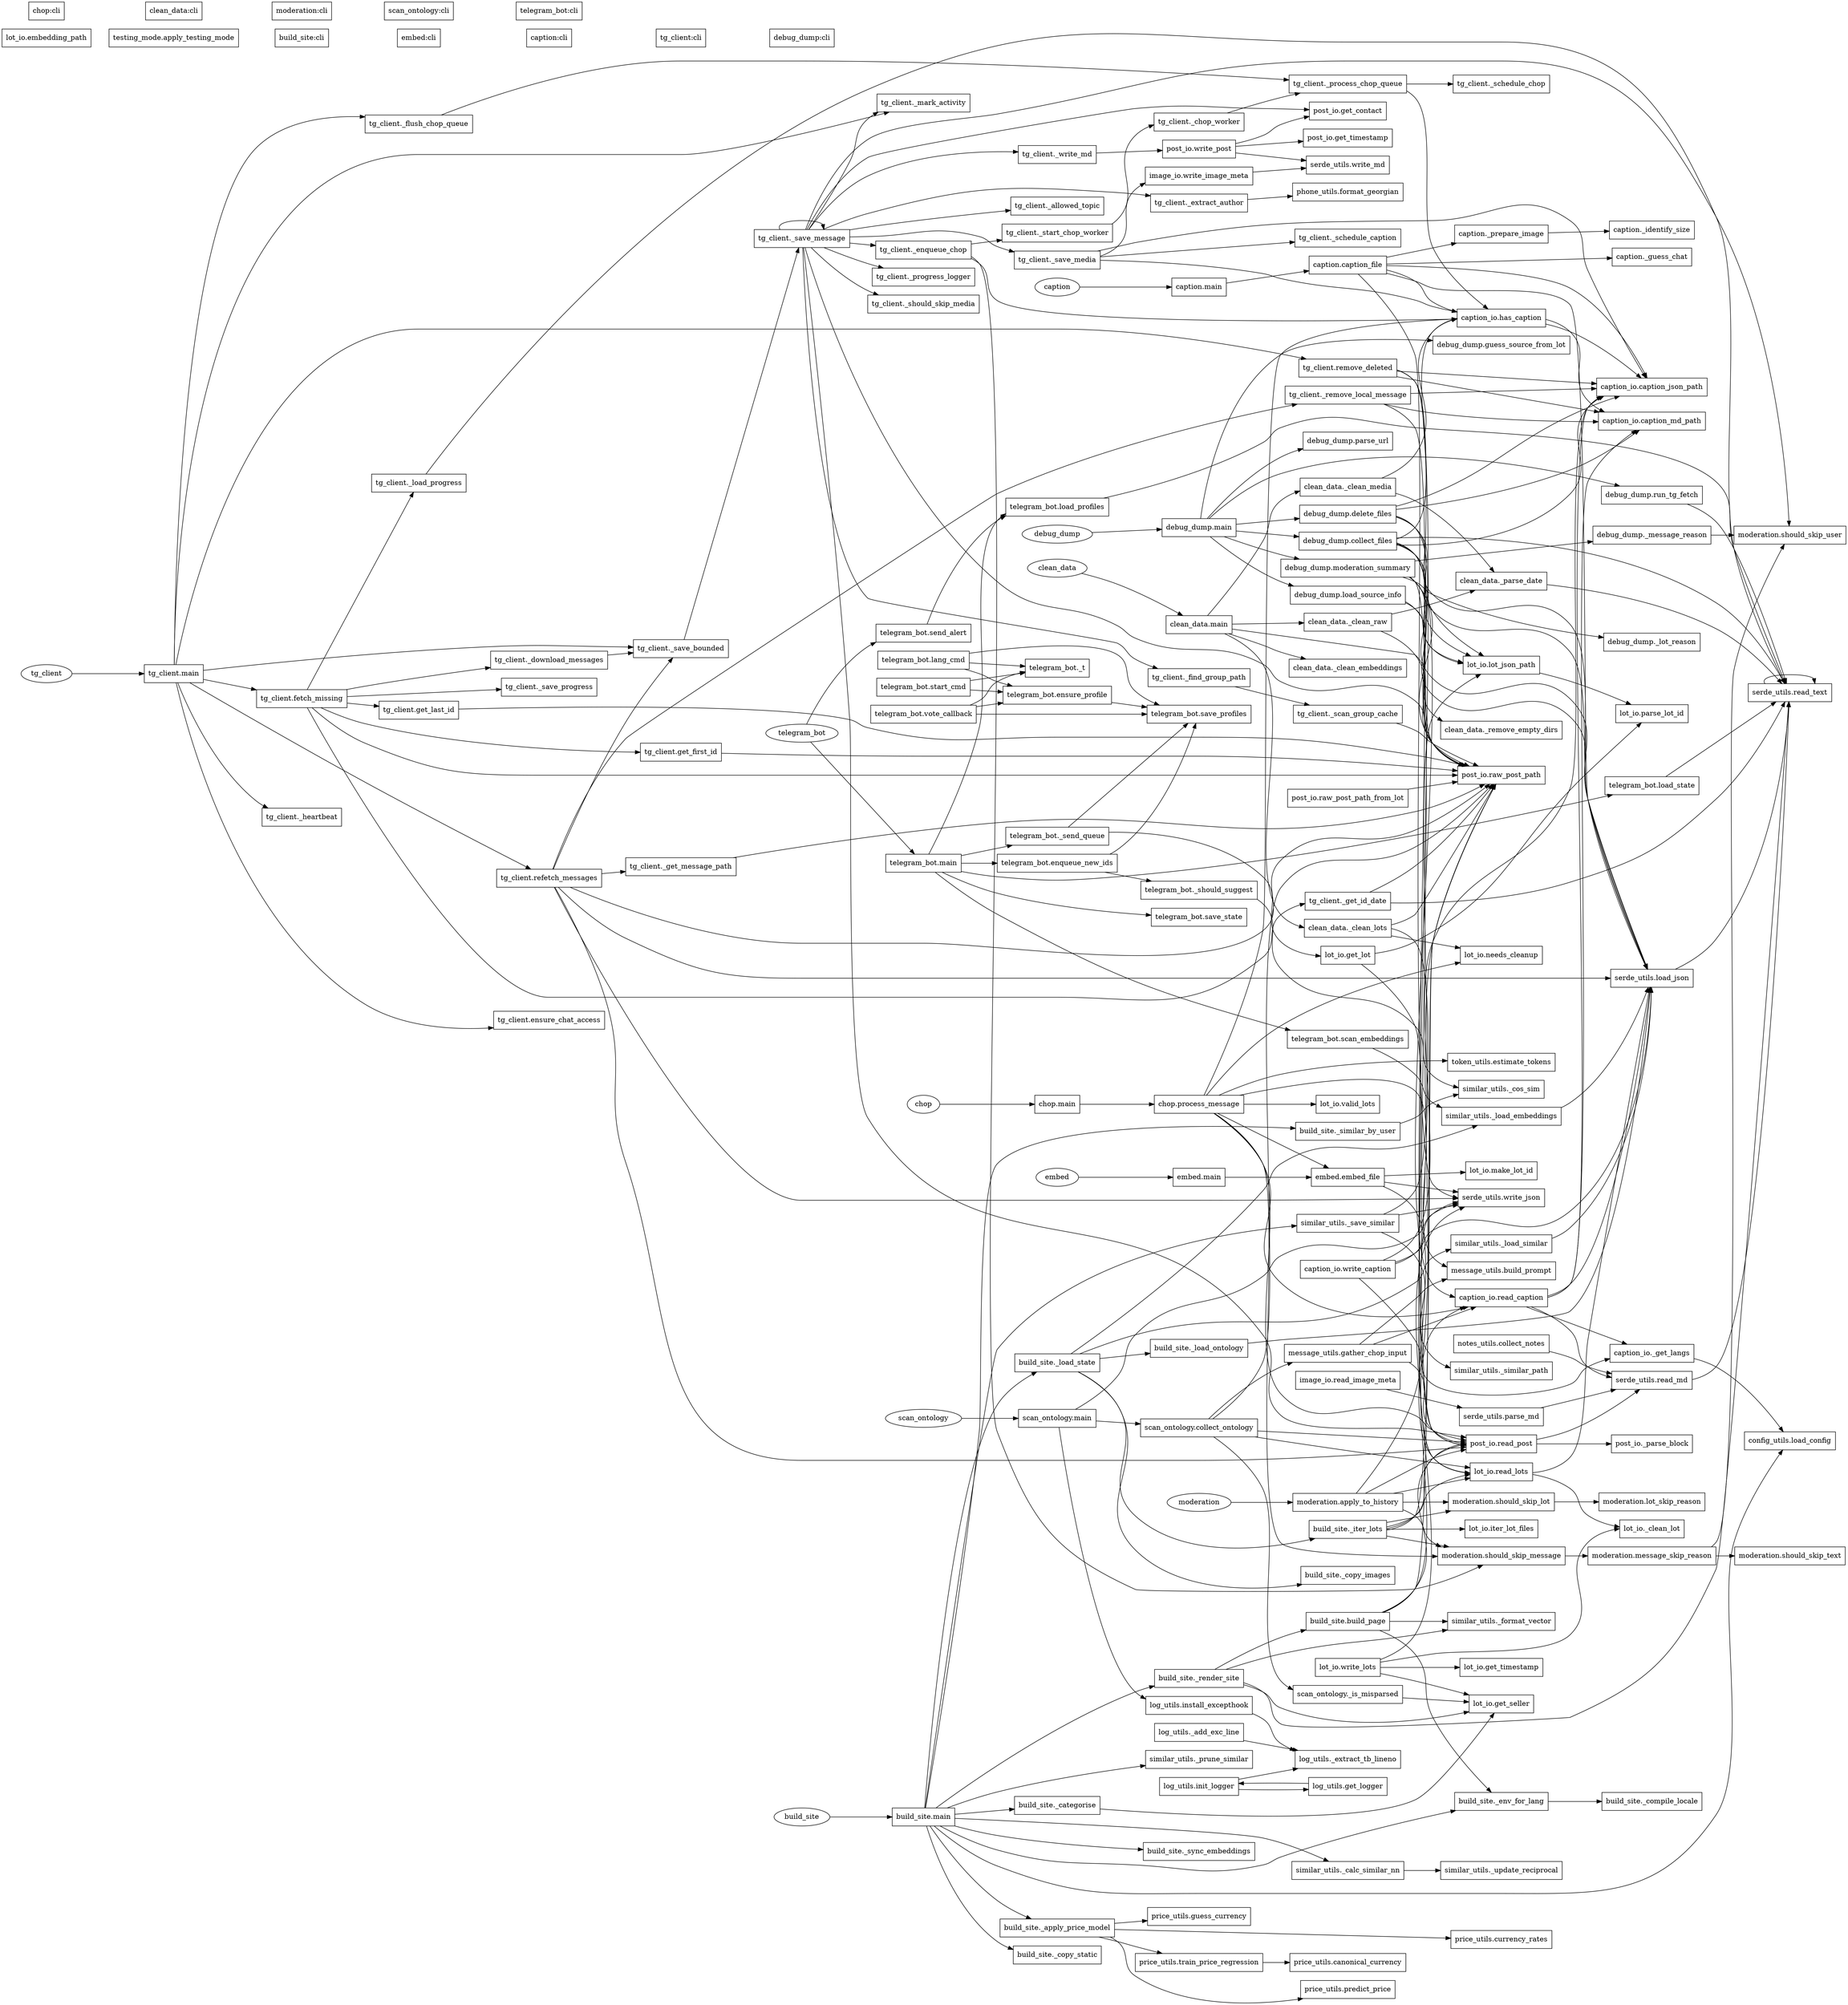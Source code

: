 digraph callgraph {
	graph [rankdir=LR];
	"message_utils.build_prompt"	[shape=box,
		tooltip="Return prompt combining message text with captioned file names."];
	"message_utils.gather_chop_input"	[shape=box,
		tooltip="Return the exact text fed to the lot parser for ``msg_path``."];
	"message_utils.gather_chop_input" -> "message_utils.build_prompt";
	"caption_io.read_caption"	[shape=box,
		tooltip="Return caption for ``image`` in ``lang`` or empty string when missing."];
	"message_utils.gather_chop_input" -> "caption_io.read_caption";
	"post_io.read_post"	[shape=box,
		tooltip="Return metadata dictionary and body text for ``path``."];
	"message_utils.gather_chop_input" -> "post_io.read_post";
	"serde_utils.read_text"	[shape=box,
		tooltip="Return file contents as UTF-8 or empty string when missing."];
	"serde_utils.read_text" -> "serde_utils.read_text";
	"serde_utils.read_md"	[shape=box,
		tooltip="Alias for :func:`read_text` used for Markdown files."];
	"serde_utils.read_md" -> "serde_utils.read_text";
	"serde_utils.write_md"	[shape=box,
		tooltip="Write ``text`` to ``path`` ensuring a trailing newline."];
	"serde_utils.parse_md"	[shape=box,
		tooltip="Return metadata dictionary and body text from ``path``."];
	"serde_utils.parse_md" -> "serde_utils.read_md";
	"serde_utils.load_json"	[shape=box,
		tooltip="Return parsed JSON or ``None`` when invalid."];
	"serde_utils.load_json" -> "serde_utils.read_text";
	"serde_utils.write_json"	[shape=box,
		tooltip="Serialise ``data`` to ``path`` with standard options."];
	"lot_io._clean_lot"	[shape=box,
		tooltip="Return ``lot`` without empty or null fields."];
	"lot_io.valid_lots"	[shape=box,
		tooltip="Return ``True`` when every lot contains the required translations."];
	"lot_io.needs_cleanup"	[shape=box,
		tooltip="Return ``True`` when ``clean_data`` would drop ``lots``."];
	"lot_io.get_seller"	[shape=box,
		tooltip="Return the seller identifier or ``None`` when missing."];
	"lot_io.get_timestamp"	[shape=box,
		tooltip="Return ``lot['timestamp']`` as a timezone-aware ``datetime``."];
	"lot_io.read_lots"	[shape=box,
		tooltip="Return a list of lots from ``path`` or ``None`` when invalid."];
	"lot_io.read_lots" -> "serde_utils.load_json";
	"lot_io.read_lots" -> "lot_io._clean_lot";
	"lot_io.write_lots"	[shape=box,
		tooltip="Write lots to ``path`` using consistent JSON formatting."];
	"lot_io.write_lots" -> "serde_utils.write_json";
	"lot_io.write_lots" -> "lot_io._clean_lot";
	"lot_io.write_lots" -> "lot_io.get_seller";
	"lot_io.write_lots" -> "lot_io.get_timestamp"	[minlen=1];
	"lot_io.make_lot_id"	[shape=box,
		tooltip="Return lot id string for ``rel`` and ``index``.

``rel`` is the JSON file path relative to the ``data/lots`` directory
without the ``\
.json`` suffix."];
	"lot_io.parse_lot_id"	[shape=box,
		tooltip="Return ``(relative_path, index)`` extracted from ``lot_id``."];
	"lot_io.lot_json_path"	[shape=box,
		tooltip="Return full JSON path for ``lot_id`` given ``root`` directory."];
	"lot_io.lot_json_path" -> "lot_io.parse_lot_id";
	"lot_io.embedding_path"	[shape=box,
		tooltip="Return embedding file path for ``lot_path``."];
	"testing_mode.apply_testing_mode"	[shape=box];
	"lot_io.embedding_path" -> "testing_mode.apply_testing_mode"	[style=invis];
	"lot_io.iter_lot_files"	[shape=box,
		tooltip="Return ``*.json`` files under ``root``.

When ``newest_first`` is ``True`` the result is ordered by modification
time with the most \
recently changed files first.  Both ``build_site.py`` and
``pending_embed.py`` rely on this helper so they scan the lot directory \
in
the same order."];
	"lot_io.get_lot"	[shape=box,
		tooltip="Return the lot identified by ``lot_id`` or ``None`` when missing."];
	"lot_io.get_lot" -> "lot_io.read_lots";
	"lot_io.get_lot" -> "lot_io.parse_lot_id";
	"caption_io._get_langs"	[shape=box,
		tooltip="Return configured languages, caching the result."];
	"config_utils.load_config"	[shape=box,
		tooltip="Return the ``config`` module or exit with a helpful message.

When running the scripts directly from ``src/`` the repository root \
isn't on
``sys.path`` and ``config.py`` can't be imported.  Try adding the parent
directory before failing so the configuration \
can live alongside
``config.example.py`` in the project root."];
	"caption_io._get_langs" -> "config_utils.load_config";
	"caption_io.caption_json_path"	[shape=box,
		tooltip="Return new-style caption path for ``image``."];
	"caption_io.caption_md_path"	[shape=box,
		tooltip="Return legacy Markdown caption path for ``image``."];
	"caption_io.has_caption"	[shape=box,
		tooltip="Return ``True`` when any caption exists for ``image``."];
	"caption_io.has_caption" -> "caption_io.caption_json_path";
	"caption_io.has_caption" -> "caption_io.caption_md_path";
	"caption_io.read_caption" -> "serde_utils.read_md";
	"caption_io.read_caption" -> "serde_utils.load_json";
	"caption_io.read_caption" -> "caption_io._get_langs";
	"caption_io.read_caption" -> "caption_io.caption_json_path";
	"caption_io.read_caption" -> "caption_io.caption_md_path";
	"caption_io.write_caption"	[shape=box,
		tooltip="Write ``text`` as ``lang`` caption for ``image``."];
	"caption_io.write_caption" -> "serde_utils.load_json";
	"caption_io.write_caption" -> "serde_utils.write_json";
	"caption_io.write_caption" -> "caption_io._get_langs";
	"caption_io.write_caption" -> "caption_io.caption_json_path";
	"image_io.read_image_meta"	[shape=box,
		tooltip="Return metadata from ``path.with_suffix('.md')``."];
	"image_io.read_image_meta" -> "serde_utils.parse_md"	[minlen=1];
	"image_io.write_image_meta"	[shape=box,
		tooltip="Write ``meta`` to ``path.with_suffix('.md')``."];
	"image_io.write_image_meta" -> "serde_utils.write_md";
	"build_site:cli"	[shape=box,
		tooltip="Command line entrypoint"];
	"testing_mode.apply_testing_mode" -> "build_site:cli"	[style=invis];
	"build_site._load_ontology"	[shape=box];
	"build_site._load_ontology" -> "serde_utils.load_json";
	"build_site._compile_locale"	[shape=box];
	"build_site._env_for_lang"	[shape=box];
	"build_site._env_for_lang" -> "build_site._compile_locale"	[minlen=1];
	"build_site._iter_lots"	[shape=box,
		tooltip="Return all lots ready for rendering."];
	"build_site._iter_lots" -> "lot_io.read_lots";
	"build_site._iter_lots" -> "lot_io.iter_lot_files"	[minlen=1];
	"build_site._iter_lots" -> "post_io.read_post";
	"post_io.raw_post_path"	[shape=box,
		tooltip="Return absolute message path for ``rel`` under ``root``."];
	"build_site._iter_lots" -> "post_io.raw_post_path";
	"moderation.should_skip_message"	[shape=box,
		tooltip="Return ``True`` when the raw Telegram message should be ignored."];
	"build_site._iter_lots" -> "moderation.should_skip_message";
	"moderation.should_skip_lot"	[shape=box,
		tooltip="Return ``True`` when the lot fails additional checks."];
	"build_site._iter_lots" -> "moderation.should_skip_lot";
	"build_site._copy_images"	[shape=box];
	"build_site._copy_static"	[shape=box,
		tooltip="Copy CSS and JS so generated pages are standalone."];
	"build_site._load_state"	[shape=box,
		tooltip="Return ontology fields, embeddings, lots and similarity cache."];
	"build_site._load_state" -> "build_site._load_ontology"	[minlen=1];
	"build_site._load_state" -> "build_site._iter_lots";
	"build_site._load_state" -> "build_site._copy_images"	[minlen=2];
	"similar_utils._load_embeddings"	[shape=box,
		tooltip="Return mapping of lot id to embedding vector."];
	"build_site._load_state" -> "similar_utils._load_embeddings";
	"similar_utils._load_similar"	[shape=box,
		tooltip="Return cached similar lots mapping."];
	"build_site._load_state" -> "similar_utils._load_similar"	[minlen=3];
	"build_site._sync_embeddings"	[shape=box,
		tooltip="Drop lots or vectors that do not match and return cleaned data."];
	"build_site._apply_price_model"	[shape=box,
		tooltip="Predict prices in USD and guess missing currencies."];
	"price_utils.train_price_regression"	[shape=box,
		tooltip="Return ``(model, currency_map, counts)`` trained on ``lots``.

``lots`` must contain ``price`` and ``price:currency`` fields. Only \
lots with
embeddings present in ``id_to_vec`` are considered. Prices are regressed on
the logarithm scale so coefficients are interpretable \
as multiplicative
factors. ``USD`` is treated as the base currency so coefficients can be
interpreted as exchange rate multipliers. \
The returned ``counts`` dictionary
maps each currency to the number of training samples observed."];
	"build_site._apply_price_model" -> "price_utils.train_price_regression"	[minlen=1];
	"price_utils.predict_price"	[shape=box,
		tooltip="Return predicted price for ``vec`` in ``currency``.

When ``model`` is ``None`` or ``vec`` is missing, ``None`` is returned."];
	"build_site._apply_price_model" -> "price_utils.predict_price"	[minlen=2];
	"price_utils.currency_rates"	[shape=box,
		tooltip="Return estimated currency multipliers relative to the base.

The regression model learns one coefficient per currency dummy feature.  \
The
coefficient is the logarithm of the multiplier relative to USD."];
	"build_site._apply_price_model" -> "price_utils.currency_rates"	[minlen=3];
	"price_utils.guess_currency"	[shape=box,
		tooltip="Return currency with multiplier closest to ``price/pred_usd``.

``pred_usd`` is the predicted price in USD.  ``price`` is the numeric \
value
provided by the user without a currency.  The function compares the implied
multiplier ``price / pred_usd`` against the learnt \
exchange rates and picks
the closest match.  ``counts`` may be provided to ignore rarely seen
currencies when guessing.  Any currency \
with fewer than ``min_samples``
samples in the training set is skipped."];
	"build_site._apply_price_model" -> "price_utils.guess_currency"	[minlen=1];
	"build_site._similar_by_user"	[shape=box,
		tooltip="Return map of lot id to other lots from the same user."];
	"similar_utils._cos_sim"	[shape=box,
		tooltip="Return cosine similarity between two embeddings."];
	"build_site._similar_by_user" -> "similar_utils._cos_sim";
	"build_site._categorise"	[shape=box,
		tooltip="Return category info and recent lot list."];
	"build_site._categorise" -> "lot_io.get_seller";
	"build_site._render_site"	[shape=box];
	"build_site._render_site" -> "serde_utils.read_text";
	"build_site._render_site" -> "lot_io.get_seller";
	"build_site.build_page"	[shape=box,
		tooltip="Render ``lot`` into separate HTML files for every language."];
	"build_site._render_site" -> "build_site.build_page";
	"similar_utils._format_vector"	[shape=box,
		tooltip="Return compact JSON representation for ``vec``."];
	"build_site._render_site" -> "similar_utils._format_vector";
	"build_site.build_page" -> "caption_io.read_caption";
	"build_site.build_page" -> "build_site._env_for_lang";
	"build_site.build_page" -> "post_io.read_post";
	"build_site.build_page" -> "post_io.raw_post_path";
	"build_site.build_page" -> "similar_utils._format_vector";
	"build_site.main"	[shape=box];
	"build_site.main" -> "build_site._env_for_lang";
	"build_site.main" -> "build_site._copy_static"	[minlen=1];
	"build_site.main" -> "build_site._load_state";
	"build_site.main" -> "build_site._sync_embeddings"	[minlen=2];
	"build_site.main" -> "build_site._apply_price_model";
	"build_site.main" -> "build_site._similar_by_user"	[minlen=3];
	"build_site.main" -> "build_site._categorise"	[minlen=1];
	"build_site.main" -> "build_site._render_site";
	"build_site.main" -> "config_utils.load_config";
	"similar_utils._save_similar"	[shape=box,
		tooltip="Write ``sim_map`` to ``SIMILAR_DIR`` mirroring ``LOTS_DIR`` layout."];
	"build_site.main" -> "similar_utils._save_similar";
	"similar_utils._prune_similar"	[shape=box,
		tooltip="Drop cache entries referring to ids not in ``valid_ids``."];
	"build_site.main" -> "similar_utils._prune_similar"	[minlen=2];
	"similar_utils._calc_similar_nn"	[shape=box,
		tooltip="Fill ``sim_map`` for ``new_ids`` using a nearest neighbour search.

``vec_ids`` lists all lots that have an embedding.  ``new_ids`` \
is a subset
for which we still need recommendations.  We gather vectors for
``vec_ids`` and use ``NearestNeighbors`` from scikit-learn \
to find the
closest items.  Embeddings of lots without a vector are skipped."];
	"build_site.main" -> "similar_utils._calc_similar_nn"	[minlen=3];
	"post_io._parse_block"	[shape=box,
		tooltip="Return metadata dict and remaining body from ``text``."];
	"post_io.get_contact"	[shape=box,
		tooltip="Return a contact identifier from ``meta`` or ``None`` when missing."];
	"post_io.get_timestamp"	[shape=box,
		tooltip="Return ``meta['date']`` as a timezone-aware ``datetime``."];
	"post_io.read_post" -> "serde_utils.read_md";
	"post_io.read_post" -> "post_io._parse_block"	[minlen=1];
	"post_io.write_post"	[shape=box,
		tooltip="Write metadata and body as a Markdown post."];
	"post_io.write_post" -> "serde_utils.write_md";
	"post_io.write_post" -> "post_io.get_contact";
	"post_io.write_post" -> "post_io.get_timestamp"	[minlen=1];
	"post_io.raw_post_path_from_lot"	[shape=box,
		tooltip="Return raw post path referenced by ``lot`` or ``None``."];
	"post_io.raw_post_path_from_lot" -> "post_io.raw_post_path"	[minlen=1];
	"embed.embed_file"	[shape=box,
		tooltip="Embed ``path`` and write the result beside it under ``EMBED_DIR``."];
	"embed.embed_file" -> "serde_utils.write_json";
	"embed.embed_file" -> "lot_io.read_lots";
	"embed.embed_file" -> "lot_io.make_lot_id"	[minlen=1];
	"embed.main"	[shape=box,
		tooltip="Embed the file given on the command line."];
	"embed.main" -> "embed.embed_file";
	"caption._identify_size"	[shape=box,
		tooltip="Return ``(width, height)`` for ``path`` using ImageMagick."];
	"caption._prepare_image"	[shape=box,
		tooltip="Resize ``path`` and return the processed JPEG bytes."];
	"caption._prepare_image" -> "caption._identify_size"	[minlen=1];
	"caption._guess_chat"	[shape=box,
		tooltip="Return chat name for ``path`` relative to ``MEDIA_DIR``."];
	"caption.caption_file"	[shape=box,
		tooltip="Caption ``path`` with GPT-4o and save ``.caption.json`` beside it."];
	"caption.caption_file" -> "serde_utils.load_json";
	"caption.caption_file" -> "serde_utils.write_json";
	"caption.caption_file" -> "caption_io.caption_json_path";
	"caption.caption_file" -> "caption_io.has_caption";
	"caption.caption_file" -> "caption._prepare_image"	[minlen=1];
	"caption.caption_file" -> "caption._guess_chat"	[minlen=2];
	"caption.main"	[shape=box];
	"caption.main" -> "caption.caption_file";
	"tg_client._mark_activity"	[shape=box,
		tooltip="Update ``_last_event`` to the current time."];
	"tg_client._heartbeat"	[shape=box,
		tooltip="Periodically log a heartbeat and warn if idle for too long."];
	"tg_client._progress_logger"	[shape=box,
		tooltip="Return a progress callback that logs received bytes."];
	"tg_client._write_md"	[shape=box,
		tooltip="Helper to store a raw post in Markdown format."];
	"tg_client._write_md" -> "post_io.write_post";
	"tg_client._scan_group_cache"	[shape=box,
		tooltip="Build group_id -> Path mapping for ``chat`` quickly."];
	"tg_client._scan_group_cache" -> "post_io.raw_post_path";
	"tg_client._find_group_path"	[shape=box,
		tooltip="Return stored message path for ``group_id`` if known."];
	"tg_client._find_group_path" -> "tg_client._scan_group_cache"	[minlen=1];
	"tg_client._get_message_path"	[shape=box,
		tooltip="Return path of stored message ``msg_id`` in ``chat`` if any."];
	"tg_client._get_message_path" -> "post_io.raw_post_path";
	"tg_client._should_skip_media"	[shape=box,
		tooltip="Return reason string if ``msg`` media should be skipped."];
	"tg_client._allowed_topic"	[shape=box,
		tooltip="Return ``True`` if ``msg`` belongs to an allowed forum topic."];
	"tg_client._extract_author"	[shape=box,
		tooltip="Return a metadata dictionary describing the message author."];
	"phone_utils.format_georgian"	[shape=box,
		tooltip="Return ``phone`` in ``+995...`` format if possible."];
	"tg_client._extract_author" -> "phone_utils.format_georgian"	[minlen=1];
	"tg_client._schedule_caption"	[shape=box,
		tooltip="Run captioning in a separate process so downloads continue."];
	"tg_client._schedule_chop"	[shape=box,
		tooltip="Run lot extraction in a separate process."];
	"tg_client._enqueue_chop"	[shape=box,
		tooltip="Queue ``path`` for chopping once captions are available."];
	"tg_client._enqueue_chop" -> "caption_io.has_caption";
	"tg_client._start_chop_worker"	[shape=box,
		tooltip="Ensure the chop queue worker task is running."];
	"tg_client._enqueue_chop" -> "tg_client._start_chop_worker"	[minlen=1];
	"tg_client._enqueue_chop" -> "moderation.should_skip_message";
	"tg_client._chop_worker"	[shape=box,
		tooltip="Background task processing ``_CHOP_QUEUE``."];
	"tg_client._start_chop_worker" -> "tg_client._chop_worker"	[minlen=1];
	"tg_client._process_chop_queue"	[shape=box,
		tooltip="Check queued posts and chop cooled down ones."];
	"tg_client._process_chop_queue" -> "caption_io.has_caption";
	"tg_client._process_chop_queue" -> "tg_client._schedule_chop"	[minlen=1];
	"tg_client._chop_worker" -> "tg_client._process_chop_queue";
	"tg_client._flush_chop_queue"	[shape=box,
		tooltip="Run the chop worker until the queue is empty and cancel it."];
	"tg_client._flush_chop_queue" -> "tg_client._process_chop_queue";
	"tg_client._get_id_date"	[shape=box,
		tooltip="Return the stored date for ``msg_id`` in ``chat`` if available."];
	"tg_client._get_id_date" -> "serde_utils.read_text";
	"tg_client._get_id_date" -> "post_io.raw_post_path";
	"tg_client._load_progress"	[shape=box,
		tooltip="Return saved resume timestamp for ``chat`` if available."];
	"tg_client._load_progress" -> "serde_utils.read_text";
	"tg_client._save_progress"	[shape=box,
		tooltip="Persist resume timestamp for ``chat`` to ``STATE_DIR``."];
	"tg_client.get_first_id"	[shape=box,
		tooltip="Return the smallest saved message id for ``chat``."];
	"tg_client.get_first_id" -> "post_io.raw_post_path";
	"tg_client.get_last_id"	[shape=box,
		tooltip="Return the highest saved message id for ``chat``."];
	"tg_client.get_last_id" -> "post_io.raw_post_path";
	"tg_client._save_message"	[shape=box,
		tooltip="Write ``msg`` to disk with metadata and any media references.

Returns the path of the stored message or ``None`` when skipped."];
	"tg_client._save_message" -> "post_io.get_contact";
	"tg_client._save_message" -> "post_io.read_post";
	"tg_client._save_message" -> "post_io.raw_post_path";
	"tg_client._save_message" -> "tg_client._mark_activity";
	"tg_client._save_message" -> "tg_client._progress_logger"	[minlen=1];
	"tg_client._save_message" -> "tg_client._write_md"	[minlen=2];
	"tg_client._save_message" -> "tg_client._find_group_path"	[minlen=3];
	"tg_client._save_message" -> "tg_client._should_skip_media"	[minlen=1];
	"tg_client._save_message" -> "tg_client._allowed_topic"	[minlen=2];
	"tg_client._save_message" -> "tg_client._extract_author"	[minlen=3];
	"tg_client._save_message" -> "tg_client._enqueue_chop";
	"tg_client._save_message" -> "tg_client._save_message";
	"tg_client._save_media"	[shape=box,
		tooltip="Store ``data`` and return relative file path."];
	"tg_client._save_message" -> "tg_client._save_media";
	"moderation.should_skip_user"	[shape=box,
		tooltip="Return ``True`` if ``username`` is blacklisted."];
	"tg_client._save_message" -> "moderation.should_skip_user";
	"tg_client._save_media" -> "caption_io.caption_json_path";
	"tg_client._save_media" -> "caption_io.has_caption";
	"tg_client._save_media" -> "image_io.write_image_meta"	[minlen=1];
	"tg_client._save_media" -> "tg_client._schedule_caption"	[minlen=2];
	"tg_client._save_bounded"	[shape=box,
		tooltip="Run ``_save_message`` under the global semaphore and return path."];
	"tg_client._save_bounded" -> "tg_client._save_message";
	"tg_client._remove_local_message"	[shape=box,
		tooltip="Delete ``path`` and related media if the post no longer exists."];
	"tg_client._remove_local_message" -> "caption_io.caption_json_path";
	"tg_client._remove_local_message" -> "caption_io.caption_md_path";
	"tg_client._remove_local_message" -> "post_io.read_post";
	"tg_client._download_messages"	[shape=box,
		tooltip="Save ``messages`` with a progress bar and return count saved."];
	"tg_client._download_messages" -> "tg_client._save_bounded";
	"tg_client.ensure_chat_access"	[shape=box,
		tooltip="Join chats listed in ``CHATS`` if not already joined."];
	"tg_client.refetch_messages"	[shape=box,
		tooltip="Re-fetch posts that failed parsing or are empty."];
	"tg_client.refetch_messages" -> "serde_utils.load_json";
	"tg_client.refetch_messages" -> "serde_utils.write_json";
	"tg_client.refetch_messages" -> "post_io.read_post";
	"tg_client.refetch_messages" -> "post_io.raw_post_path";
	"tg_client.refetch_messages" -> "tg_client._get_message_path"	[minlen=1];
	"tg_client.refetch_messages" -> "tg_client._save_bounded";
	"tg_client.refetch_messages" -> "tg_client._remove_local_message";
	"tg_client.fetch_missing"	[shape=box,
		tooltip="Pull new messages and back-fill history until fully synced."];
	"tg_client.fetch_missing" -> "post_io.raw_post_path";
	"tg_client.fetch_missing" -> "tg_client._get_id_date";
	"tg_client.fetch_missing" -> "tg_client._load_progress"	[minlen=1];
	"tg_client.fetch_missing" -> "tg_client._save_progress"	[minlen=2];
	"tg_client.fetch_missing" -> "tg_client.get_first_id"	[minlen=3];
	"tg_client.fetch_missing" -> "tg_client.get_last_id"	[minlen=1];
	"tg_client.fetch_missing" -> "tg_client._download_messages"	[minlen=2];
	"tg_client.remove_deleted"	[shape=box,
		tooltip="Delete locally stored messages removed from Telegram recently."];
	"tg_client.remove_deleted" -> "caption_io.caption_json_path";
	"tg_client.remove_deleted" -> "caption_io.caption_md_path";
	"tg_client.remove_deleted" -> "post_io.read_post";
	"tg_client.remove_deleted" -> "post_io.raw_post_path";
	"tg_client.main"	[shape=box];
	"tg_client.main" -> "tg_client._mark_activity";
	"tg_client.main" -> "tg_client._heartbeat"	[minlen=1];
	"tg_client.main" -> "tg_client._flush_chop_queue"	[minlen=2];
	"tg_client.main" -> "tg_client._save_bounded";
	"tg_client.main" -> "tg_client.ensure_chat_access"	[minlen=3];
	"tg_client.main" -> "tg_client.refetch_messages";
	"tg_client.main" -> "tg_client.fetch_missing";
	"tg_client.main" -> "tg_client.remove_deleted";
	"debug_dump.parse_url"	[shape=box,
		tooltip="Return ``(lot_id, lang)`` extracted from ``url``."];
	"debug_dump.guess_source_from_lot"	[shape=box,
		tooltip="Guess ``(chat, message_id)`` directly from ``lot_id``."];
	"debug_dump.load_source_info"	[shape=box,
		tooltip="Return ``(chat, message_id)`` for ``lot_id`` if available."];
	"debug_dump.load_source_info" -> "serde_utils.load_json";
	"debug_dump.load_source_info" -> "lot_io.lot_json_path";
	"debug_dump.run_tg_fetch"	[shape=box,
		tooltip="Run ``tg_client.py --fetch`` and return combined logs."];
	"debug_dump.run_tg_fetch" -> "serde_utils.read_text";
	"debug_dump.collect_files"	[shape=box,
		tooltip="Return ``[(name, content), ...]`` for files related to ``lot_id``."];
	"debug_dump.collect_files" -> "serde_utils.read_text";
	"debug_dump.collect_files" -> "serde_utils.load_json";
	"debug_dump.collect_files" -> "lot_io.lot_json_path";
	"debug_dump.collect_files" -> "caption_io.caption_json_path";
	"debug_dump.collect_files" -> "caption_io.has_caption";
	"debug_dump.collect_files" -> "caption_io.read_caption";
	"debug_dump.collect_files" -> "post_io.raw_post_path";
	"debug_dump.delete_files"	[shape=box,
		tooltip="Remove files related to ``lot_id`` from the filesystem."];
	"debug_dump.delete_files" -> "serde_utils.load_json";
	"debug_dump.delete_files" -> "lot_io.lot_json_path";
	"debug_dump.delete_files" -> "caption_io.caption_json_path";
	"debug_dump.delete_files" -> "caption_io.caption_md_path";
	"debug_dump.delete_files" -> "post_io.raw_post_path";
	"debug_dump._message_reason"	[shape=box,
		tooltip="Return explanation why a message would be skipped."];
	"debug_dump._message_reason" -> "moderation.should_skip_user";
	"debug_dump._lot_reason"	[shape=box,
		tooltip="Return explanation why ``lot`` would be skipped."];
	"debug_dump.moderation_summary"	[shape=box,
		tooltip="Return a multi-line summary of moderation checks for ``lot_id``."];
	"debug_dump.moderation_summary" -> "serde_utils.load_json";
	"debug_dump.moderation_summary" -> "lot_io.lot_json_path";
	"debug_dump.moderation_summary" -> "post_io.read_post";
	"debug_dump.moderation_summary" -> "post_io.raw_post_path";
	"debug_dump.moderation_summary" -> "debug_dump._message_reason"	[minlen=1];
	"debug_dump.moderation_summary" -> "debug_dump._lot_reason"	[minlen=2];
	"debug_dump.main"	[shape=box];
	"debug_dump.main" -> "debug_dump.parse_url"	[minlen=1];
	"debug_dump.main" -> "debug_dump.guess_source_from_lot"	[minlen=2];
	"debug_dump.main" -> "debug_dump.load_source_info";
	"debug_dump.main" -> "debug_dump.run_tg_fetch"	[minlen=3];
	"debug_dump.main" -> "debug_dump.collect_files";
	"debug_dump.main" -> "debug_dump.delete_files";
	"debug_dump.main" -> "debug_dump.moderation_summary";
	"price_utils.canonical_currency"	[shape=box,
		tooltip="Return canonical currency code or ``None`` when unknown."];
	"price_utils.train_price_regression" -> "price_utils.canonical_currency"	[minlen=1];
	"similar_utils._load_embeddings" -> "serde_utils.load_json";
	"similar_utils._similar_path"	[shape=box,
		tooltip="Return cache file path for ``lot_path`` under ``SIMILAR_DIR``."];
	"similar_utils._load_similar" -> "serde_utils.load_json";
	"similar_utils._save_similar" -> "serde_utils.write_json";
	"similar_utils._save_similar" -> "lot_io.lot_json_path";
	"similar_utils._save_similar" -> "similar_utils._similar_path"	[minlen=1];
	"similar_utils._update_reciprocal"	[shape=box,
		tooltip="Insert ``lot_id`` into caches of lots listed in ``sims`` if closer."];
	"similar_utils._calc_similar_nn" -> "similar_utils._update_reciprocal"	[minlen=1];
	"chop.process_message"	[shape=box];
	"chop.process_message" -> "message_utils.build_prompt";
	"chop.process_message" -> "lot_io.valid_lots"	[minlen=1];
	"chop.process_message" -> "lot_io.needs_cleanup";
	"chop.process_message" -> "caption_io.has_caption";
	"chop.process_message" -> "caption_io.read_caption";
	"chop.process_message" -> "post_io.read_post";
	"chop.process_message" -> "embed.embed_file";
	"token_utils.estimate_tokens"	[shape=box,
		tooltip="Return a naive token count approximation."];
	"chop.process_message" -> "token_utils.estimate_tokens"	[minlen=2];
	"chop.process_message" -> "moderation.should_skip_message";
	"chop.main"	[shape=box,
		tooltip="Process a single message file passed on the command line."];
	"chop.main" -> "chop.process_message";
	"clean_data._parse_date"	[shape=box,
		tooltip="Return the ``date`` field from a markdown file if present."];
	"clean_data._parse_date" -> "serde_utils.read_text";
	"clean_data._clean_raw"	[shape=box];
	"clean_data._clean_raw" -> "post_io.raw_post_path";
	"clean_data._clean_raw" -> "clean_data._parse_date";
	"clean_data._clean_media"	[shape=box];
	"clean_data._clean_media" -> "caption_io.has_caption";
	"clean_data._clean_media" -> "clean_data._parse_date";
	"clean_data._clean_lots"	[shape=box];
	"clean_data._clean_lots" -> "lot_io.needs_cleanup";
	"clean_data._clean_lots" -> "lot_io.read_lots";
	"clean_data._clean_lots" -> "post_io.raw_post_path";
	"clean_data._clean_embeddings"	[shape=box,
		tooltip="Delete embedding files when the matching lot JSON is absent."];
	"clean_data._remove_empty_dirs"	[shape=box,
		tooltip="Recursively remove empty folders under ``root``."];
	"clean_data.main"	[shape=box];
	"clean_data.main" -> "clean_data._clean_raw";
	"clean_data.main" -> "clean_data._clean_media";
	"clean_data.main" -> "clean_data._clean_lots";
	"clean_data.main" -> "clean_data._clean_embeddings"	[minlen=1];
	"clean_data.main" -> "clean_data._remove_empty_dirs"	[minlen=2];
	"moderation.should_skip_text"	[shape=box,
		tooltip="Return ``True`` if ``text`` contains banned phrases."];
	"moderation.message_skip_reason"	[shape=box,
		tooltip="Return the moderation reason for ``meta`` and ``text`` or ``None``."];
	"moderation.message_skip_reason" -> "moderation.should_skip_text"	[minlen=1];
	"moderation.message_skip_reason" -> "moderation.should_skip_user";
	"moderation.should_skip_message" -> "moderation.message_skip_reason";
	"moderation.lot_skip_reason"	[shape=box,
		tooltip="Return the moderation reason for ``lot`` or ``None``."];
	"moderation.should_skip_lot" -> "moderation.lot_skip_reason"	[minlen=1];
	"moderation.apply_to_history"	[shape=box,
		tooltip="Remove processed lots now failing moderation."];
	"moderation.apply_to_history" -> "lot_io.read_lots";
	"moderation.apply_to_history" -> "post_io.read_post";
	"moderation.apply_to_history" -> "post_io.raw_post_path";
	"moderation.apply_to_history" -> "moderation.should_skip_message";
	"moderation.apply_to_history" -> "moderation.should_skip_lot";
	"scan_ontology._is_misparsed"	[shape=box,
		tooltip="Return ``True`` for obviously invalid lots or source posts."];
	"scan_ontology._is_misparsed" -> "lot_io.get_seller";
	"scan_ontology.collect_ontology"	[shape=box,
		tooltip="Return counts per field, value counters, misparsed lots and broken metadata."];
	"scan_ontology.collect_ontology" -> "message_utils.gather_chop_input";
	"scan_ontology.collect_ontology" -> "lot_io.read_lots";
	"scan_ontology.collect_ontology" -> "post_io.read_post";
	"scan_ontology.collect_ontology" -> "post_io.raw_post_path";
	"scan_ontology.collect_ontology" -> "scan_ontology._is_misparsed"	[minlen=1];
	"scan_ontology.main"	[shape=box];
	"scan_ontology.main" -> "serde_utils.write_json";
	"scan_ontology.main" -> "scan_ontology.collect_ontology";
	"log_utils.install_excepthook"	[shape=box,
		tooltip="Redirect uncaught exceptions to ``logger.exception``."];
	"scan_ontology.main" -> "log_utils.install_excepthook"	[minlen=1];
	"telegram_bot._t"	[shape=box,
		tooltip="Return ``text`` translated to ``lang`` using gettext files."];
	"telegram_bot.ensure_profile"	[shape=box,
		tooltip="Return profile for ``uid`` creating one if needed."];
	"telegram_bot.save_profiles"	[shape=box,
		tooltip="Write ``profiles`` to disk."];
	"telegram_bot.ensure_profile" -> "telegram_bot.save_profiles";
	"telegram_bot.load_profiles"	[shape=box,
		tooltip="Populate the global ``profiles`` mapping."];
	"telegram_bot.load_profiles" -> "serde_utils.read_text";
	"telegram_bot.load_state"	[shape=box,
		tooltip="Populate ``processed_ids`` from ``STATE_PATH``."];
	"telegram_bot.load_state" -> "serde_utils.read_text";
	"telegram_bot.save_state"	[shape=box];
	"telegram_bot.scan_embeddings"	[shape=box,
		tooltip="Load new embeddings and return list of new lot ids."];
	"telegram_bot.scan_embeddings" -> "similar_utils._load_embeddings";
	"telegram_bot._should_suggest"	[shape=box];
	"telegram_bot._should_suggest" -> "similar_utils._cos_sim";
	"telegram_bot.enqueue_new_ids"	[shape=box];
	"telegram_bot.enqueue_new_ids" -> "telegram_bot.save_profiles";
	"telegram_bot.enqueue_new_ids" -> "telegram_bot._should_suggest"	[minlen=1];
	"telegram_bot._send_queue"	[shape=box];
	"telegram_bot._send_queue" -> "lot_io.get_lot";
	"telegram_bot._send_queue" -> "telegram_bot.save_profiles";
	"telegram_bot.send_alert"	[shape=box,
		tooltip="Broadcast ``text`` to all registered users."];
	"telegram_bot.send_alert" -> "telegram_bot.load_profiles";
	"telegram_bot.start_cmd"	[shape=box];
	"telegram_bot.start_cmd" -> "telegram_bot._t";
	"telegram_bot.start_cmd" -> "telegram_bot.ensure_profile";
	"telegram_bot.lang_cmd"	[shape=box];
	"telegram_bot.lang_cmd" -> "telegram_bot._t";
	"telegram_bot.lang_cmd" -> "telegram_bot.ensure_profile";
	"telegram_bot.lang_cmd" -> "telegram_bot.save_profiles";
	"telegram_bot.vote_callback"	[shape=box];
	"telegram_bot.vote_callback" -> "telegram_bot._t";
	"telegram_bot.vote_callback" -> "telegram_bot.ensure_profile";
	"telegram_bot.vote_callback" -> "telegram_bot.save_profiles";
	"telegram_bot.main"	[shape=box];
	"telegram_bot.main" -> "telegram_bot.load_profiles";
	"telegram_bot.main" -> "telegram_bot.load_state"	[minlen=1];
	"telegram_bot.main" -> "telegram_bot.save_state"	[minlen=2];
	"telegram_bot.main" -> "telegram_bot.scan_embeddings"	[minlen=3];
	"telegram_bot.main" -> "telegram_bot.enqueue_new_ids";
	"telegram_bot.main" -> "telegram_bot._send_queue";
	"log_utils._extract_tb_lineno"	[shape=box,
		tooltip="Return the last line number from a traceback."];
	"log_utils._add_exc_line"	[shape=box,
		tooltip="Attach ``line`` from traceback to structured log events."];
	"log_utils._add_exc_line" -> "log_utils._extract_tb_lineno"	[minlen=1];
	"log_utils.init_logger"	[shape=box,
		tooltip="Initialize logger writing to ``LOGFILE``.

``LOG_LEVEL`` may be set in ``config.py`` or via an environment
variable.  The level \
accepts ``DEBUG``, ``INFO`` or ``ERROR`` and
defaults to ``INFO``.  The function falls back to the standard
``logging`` module if ``\
structlog`` isn't available so the scripts
can still run in minimal environments."];
	"log_utils.init_logger" -> "log_utils._extract_tb_lineno";
	"log_utils.get_logger"	[shape=box,
		tooltip="Return the singleton logger instance."];
	"log_utils.init_logger" -> "log_utils.get_logger"	[minlen=1];
	"log_utils.get_logger" -> "log_utils.init_logger";
	"log_utils.install_excepthook" -> "log_utils._extract_tb_lineno";
	"notes_utils.collect_notes"	[shape=box,
		tooltip="Return combined notes if ``notes/`` exists."];
	"notes_utils.collect_notes" -> "serde_utils.read_md"	[minlen=1];
	"embed:cli"	[shape=box,
		tooltip="Command line entrypoint"];
	"build_site:cli" -> "embed:cli"	[style=invis];
	"caption:cli"	[shape=box,
		tooltip="Command line entrypoint"];
	"embed:cli" -> "caption:cli"	[style=invis];
	"tg_client:cli"	[shape=box,
		tooltip="Command line entrypoint"];
	"caption:cli" -> "tg_client:cli"	[style=invis];
	"debug_dump:cli"	[shape=box,
		tooltip="Command line entrypoint"];
	"tg_client:cli" -> "debug_dump:cli"	[style=invis];
	"chop:cli"	[shape=box,
		tooltip="Command line entrypoint"];
	"clean_data:cli"	[shape=box,
		tooltip="Command line entrypoint"];
	"chop:cli" -> "clean_data:cli"	[style=invis];
	"moderation:cli"	[shape=box,
		tooltip="Command line entrypoint"];
	"clean_data:cli" -> "moderation:cli"	[style=invis];
	"scan_ontology:cli"	[shape=box,
		tooltip="Command line entrypoint"];
	"moderation:cli" -> "scan_ontology:cli"	[style=invis];
	"telegram_bot:cli"	[shape=box,
		tooltip="Command line entrypoint"];
	"scan_ontology:cli" -> "telegram_bot:cli"	[style=invis];
	build_site:cli -> "build_site.main"	[minlen=1];
	caption:cli -> "caption.main"	[minlen=1];
	chop:cli -> "chop.main"	[minlen=1];
	clean_data:cli -> "clean_data.main"	[minlen=1];
	debug_dump:cli -> "debug_dump.main"	[minlen=1];
	embed:cli -> "embed.main"	[minlen=1];
	moderation:cli -> "moderation.apply_to_history"	[minlen=1];
	scan_ontology:cli -> "scan_ontology.main"	[minlen=1];
	telegram_bot:cli -> "telegram_bot.send_alert"	[minlen=1];
	telegram_bot:cli -> "telegram_bot.main";
	tg_client:cli -> "tg_client.main"	[minlen=1];
}
